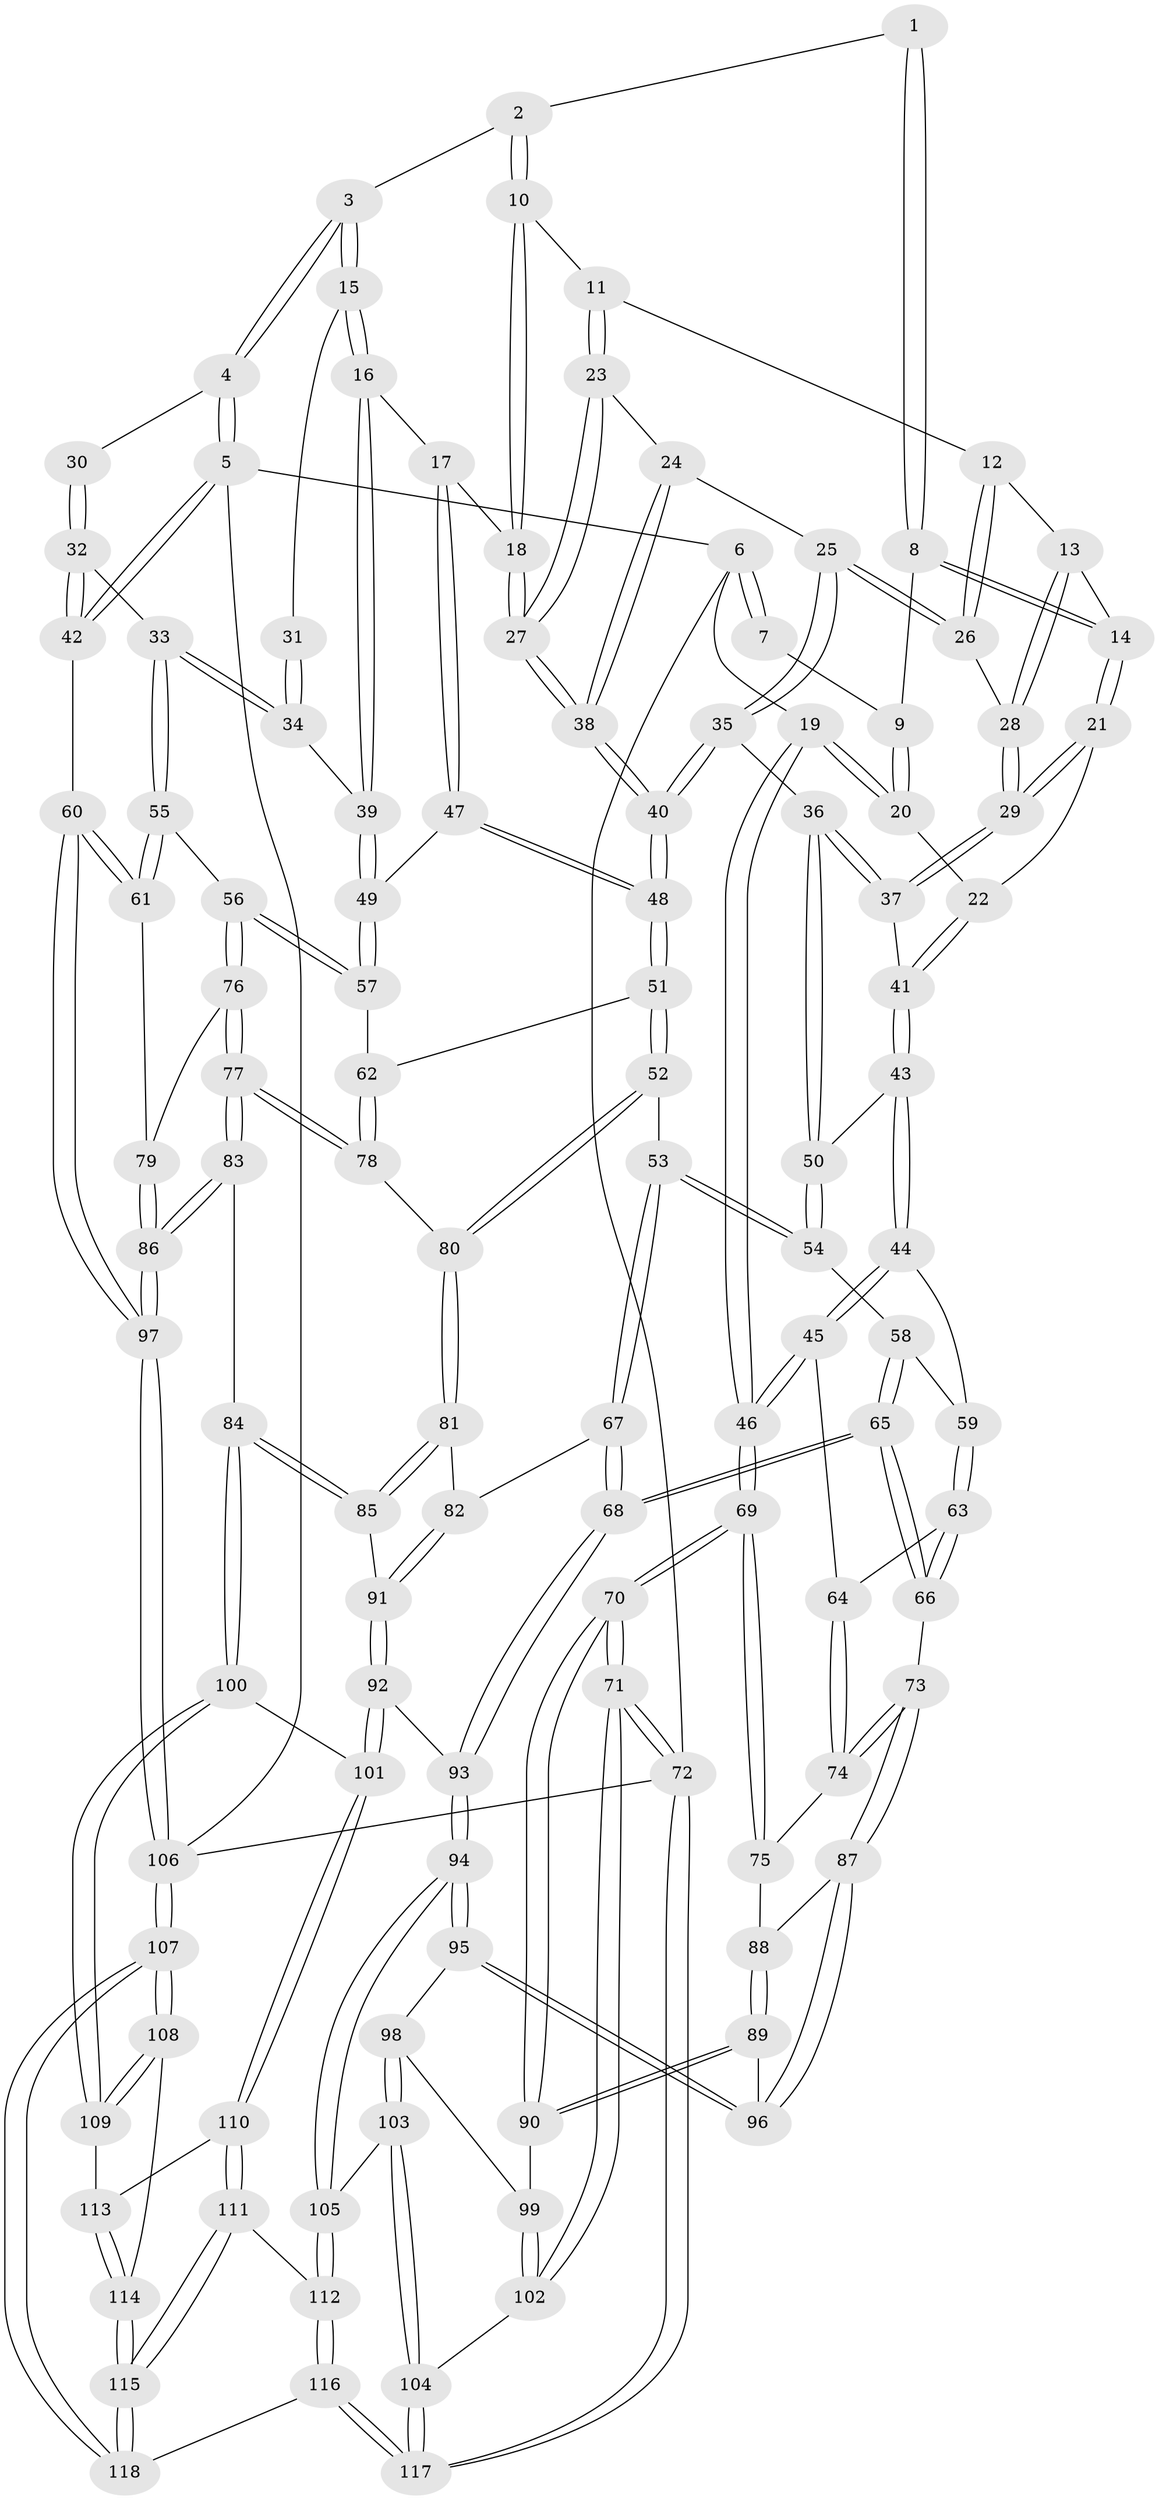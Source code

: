 // Generated by graph-tools (version 1.1) at 2025/11/02/27/25 16:11:58]
// undirected, 118 vertices, 292 edges
graph export_dot {
graph [start="1"]
  node [color=gray90,style=filled];
  1 [pos="+0.5581750531709018+0"];
  2 [pos="+0.5829190879236+0"];
  3 [pos="+0.7131663295778662+0"];
  4 [pos="+1+0"];
  5 [pos="+1+0"];
  6 [pos="+0+0"];
  7 [pos="+0.3279999807123948+0"];
  8 [pos="+0.30372563971854727+0.07638120530917816"];
  9 [pos="+0.3031760889201904+0.07608334363255038"];
  10 [pos="+0.548053089758288+0"];
  11 [pos="+0.48758586060994236+0.039324519568185966"];
  12 [pos="+0.4648882233932967+0.051790012650032434"];
  13 [pos="+0.3680752228395614+0.10237726816609172"];
  14 [pos="+0.30468825535416555+0.0772177819611103"];
  15 [pos="+0.7720459305727979+0.09979088651896587"];
  16 [pos="+0.757739507496031+0.16111309592559273"];
  17 [pos="+0.6370261434788009+0.21183619462348244"];
  18 [pos="+0.6207598278674721+0.21053173074622902"];
  19 [pos="+0+0"];
  20 [pos="+0.06120011043763207+0.06627699862031373"];
  21 [pos="+0.2908899790983757+0.16951432605358435"];
  22 [pos="+0.21669802449727615+0.18420818239230097"];
  23 [pos="+0.4947487638031059+0.13540247818486278"];
  24 [pos="+0.4598605706416826+0.1852869596032475"];
  25 [pos="+0.44115302450242755+0.19391488151094546"];
  26 [pos="+0.403561072791214+0.18370638386411597"];
  27 [pos="+0.5938225594112584+0.21890062251517328"];
  28 [pos="+0.3686750641869484+0.1761750252195035"];
  29 [pos="+0.3456855795805079+0.2007345847587719"];
  30 [pos="+0.9290147204619308+0.12189044571840389"];
  31 [pos="+0.8821376537156831+0.12267505988381447"];
  32 [pos="+1+0.3007327986593342"];
  33 [pos="+0.9546590773421596+0.32646132383776194"];
  34 [pos="+0.9471323658831193+0.3245046687721082"];
  35 [pos="+0.4083936083926307+0.3497114000804766"];
  36 [pos="+0.3592560624945218+0.33911905969930817"];
  37 [pos="+0.3295325005036295+0.2941019949767036"];
  38 [pos="+0.533905792918686+0.28901344612666685"];
  39 [pos="+0.8334329730167754+0.30449279883386143"];
  40 [pos="+0.4914154298281419+0.3921211794577055"];
  41 [pos="+0.2550954957237484+0.2667775954216592"];
  42 [pos="+1+0.30169110611389943"];
  43 [pos="+0.15947946581671+0.32256025542595507"];
  44 [pos="+0.06069658428560379+0.3370977144483596"];
  45 [pos="+0+0.29119982554691365"];
  46 [pos="+0+0.21420768420691125"];
  47 [pos="+0.6854972739749596+0.38129110141429423"];
  48 [pos="+0.4964167161731624+0.40054119165019675"];
  49 [pos="+0.7292013530357101+0.39558830331520173"];
  50 [pos="+0.2924432083792251+0.39863554337705925"];
  51 [pos="+0.4924912995629394+0.4940433971158848"];
  52 [pos="+0.4873226614303839+0.5130866062067361"];
  53 [pos="+0.32068551186246813+0.547979011956275"];
  54 [pos="+0.2806022599588145+0.4207242955616275"];
  55 [pos="+0.9173094303502428+0.44066416662232616"];
  56 [pos="+0.8335112736873658+0.5241326574098223"];
  57 [pos="+0.7405126981973622+0.4671041044870829"];
  58 [pos="+0.1829824134466022+0.45422678742444467"];
  59 [pos="+0.17475989752226062+0.44915875380372133"];
  60 [pos="+1+0.7131279407331665"];
  61 [pos="+1+0.6262437537625818"];
  62 [pos="+0.7073836358427685+0.510432123561579"];
  63 [pos="+0.09381334886114664+0.5200532414461513"];
  64 [pos="+0.09068657250142478+0.5186214404430312"];
  65 [pos="+0.20415369490723662+0.6216946906323583"];
  66 [pos="+0.1862001748970221+0.6249504043899657"];
  67 [pos="+0.2579291192766685+0.6187844382847019"];
  68 [pos="+0.23956191566483181+0.6311916965327627"];
  69 [pos="+0+0.526858370094503"];
  70 [pos="+0+0.7863097348389266"];
  71 [pos="+0+0.9215619983910436"];
  72 [pos="+0+1"];
  73 [pos="+0.1851444615445958+0.6254812397106205"];
  74 [pos="+0.028702343790378507+0.5735672307123795"];
  75 [pos="+0+0.5800272738179929"];
  76 [pos="+0.854710000872417+0.5866920291632743"];
  77 [pos="+0.7062925312342933+0.6565386770636792"];
  78 [pos="+0.6907856522927248+0.5778621087799463"];
  79 [pos="+0.8641830133793446+0.5934018700277168"];
  80 [pos="+0.49748087377986405+0.545053917094397"];
  81 [pos="+0.5014239209634439+0.59501673121582"];
  82 [pos="+0.4391716830265734+0.6606583972710243"];
  83 [pos="+0.6712038941072714+0.7481176675162714"];
  84 [pos="+0.6537741073567824+0.7521666317683654"];
  85 [pos="+0.588438260702816+0.6948246324341071"];
  86 [pos="+0.8119293813924284+0.817289765686912"];
  87 [pos="+0.1384352920903577+0.6660870000505412"];
  88 [pos="+0+0.5826644681724169"];
  89 [pos="+0.0726362686867713+0.7140810104669914"];
  90 [pos="+0.017864216406315643+0.7575285186576387"];
  91 [pos="+0.4094556066037837+0.7541503318491363"];
  92 [pos="+0.39155153466871234+0.7897790344494626"];
  93 [pos="+0.3024912280344123+0.789566534354791"];
  94 [pos="+0.25479968331880926+0.8509193767061572"];
  95 [pos="+0.1293413023817676+0.776031857957517"];
  96 [pos="+0.10497749646322448+0.7066262385466912"];
  97 [pos="+1+1"];
  98 [pos="+0.08218824740870259+0.8378364444173433"];
  99 [pos="+0.06151339123254641+0.8338859174242415"];
  100 [pos="+0.6446000907784886+0.7630875021307121"];
  101 [pos="+0.4325509752141614+0.8217207463473533"];
  102 [pos="+0.02100394041472266+0.8667232843920993"];
  103 [pos="+0.11980638623917565+0.8867488196575506"];
  104 [pos="+0.07773360917684875+0.946608492569415"];
  105 [pos="+0.24771184941928154+0.8734314188550645"];
  106 [pos="+1+1"];
  107 [pos="+1+1"];
  108 [pos="+0.6212462742259794+0.888278488879068"];
  109 [pos="+0.6197774552822725+0.8509042448469973"];
  110 [pos="+0.4383776992070336+0.8431323841593739"];
  111 [pos="+0.4185416192458705+0.9554022531530825"];
  112 [pos="+0.2573248815209277+0.9293554375569008"];
  113 [pos="+0.5136452062739125+0.8967100121931172"];
  114 [pos="+0.5351732406079106+1"];
  115 [pos="+0.5072679702143281+1"];
  116 [pos="+0.18061382985959937+1"];
  117 [pos="+0+1"];
  118 [pos="+0.5161752472224207+1"];
  1 -- 2;
  1 -- 8;
  1 -- 8;
  2 -- 3;
  2 -- 10;
  2 -- 10;
  3 -- 4;
  3 -- 4;
  3 -- 15;
  3 -- 15;
  4 -- 5;
  4 -- 5;
  4 -- 30;
  5 -- 6;
  5 -- 42;
  5 -- 42;
  5 -- 106;
  6 -- 7;
  6 -- 7;
  6 -- 19;
  6 -- 72;
  7 -- 9;
  8 -- 9;
  8 -- 14;
  8 -- 14;
  9 -- 20;
  9 -- 20;
  10 -- 11;
  10 -- 18;
  10 -- 18;
  11 -- 12;
  11 -- 23;
  11 -- 23;
  12 -- 13;
  12 -- 26;
  12 -- 26;
  13 -- 14;
  13 -- 28;
  13 -- 28;
  14 -- 21;
  14 -- 21;
  15 -- 16;
  15 -- 16;
  15 -- 31;
  16 -- 17;
  16 -- 39;
  16 -- 39;
  17 -- 18;
  17 -- 47;
  17 -- 47;
  18 -- 27;
  18 -- 27;
  19 -- 20;
  19 -- 20;
  19 -- 46;
  19 -- 46;
  20 -- 22;
  21 -- 22;
  21 -- 29;
  21 -- 29;
  22 -- 41;
  22 -- 41;
  23 -- 24;
  23 -- 27;
  23 -- 27;
  24 -- 25;
  24 -- 38;
  24 -- 38;
  25 -- 26;
  25 -- 26;
  25 -- 35;
  25 -- 35;
  26 -- 28;
  27 -- 38;
  27 -- 38;
  28 -- 29;
  28 -- 29;
  29 -- 37;
  29 -- 37;
  30 -- 32;
  30 -- 32;
  31 -- 34;
  31 -- 34;
  32 -- 33;
  32 -- 42;
  32 -- 42;
  33 -- 34;
  33 -- 34;
  33 -- 55;
  33 -- 55;
  34 -- 39;
  35 -- 36;
  35 -- 40;
  35 -- 40;
  36 -- 37;
  36 -- 37;
  36 -- 50;
  36 -- 50;
  37 -- 41;
  38 -- 40;
  38 -- 40;
  39 -- 49;
  39 -- 49;
  40 -- 48;
  40 -- 48;
  41 -- 43;
  41 -- 43;
  42 -- 60;
  43 -- 44;
  43 -- 44;
  43 -- 50;
  44 -- 45;
  44 -- 45;
  44 -- 59;
  45 -- 46;
  45 -- 46;
  45 -- 64;
  46 -- 69;
  46 -- 69;
  47 -- 48;
  47 -- 48;
  47 -- 49;
  48 -- 51;
  48 -- 51;
  49 -- 57;
  49 -- 57;
  50 -- 54;
  50 -- 54;
  51 -- 52;
  51 -- 52;
  51 -- 62;
  52 -- 53;
  52 -- 80;
  52 -- 80;
  53 -- 54;
  53 -- 54;
  53 -- 67;
  53 -- 67;
  54 -- 58;
  55 -- 56;
  55 -- 61;
  55 -- 61;
  56 -- 57;
  56 -- 57;
  56 -- 76;
  56 -- 76;
  57 -- 62;
  58 -- 59;
  58 -- 65;
  58 -- 65;
  59 -- 63;
  59 -- 63;
  60 -- 61;
  60 -- 61;
  60 -- 97;
  60 -- 97;
  61 -- 79;
  62 -- 78;
  62 -- 78;
  63 -- 64;
  63 -- 66;
  63 -- 66;
  64 -- 74;
  64 -- 74;
  65 -- 66;
  65 -- 66;
  65 -- 68;
  65 -- 68;
  66 -- 73;
  67 -- 68;
  67 -- 68;
  67 -- 82;
  68 -- 93;
  68 -- 93;
  69 -- 70;
  69 -- 70;
  69 -- 75;
  69 -- 75;
  70 -- 71;
  70 -- 71;
  70 -- 90;
  70 -- 90;
  71 -- 72;
  71 -- 72;
  71 -- 102;
  71 -- 102;
  72 -- 117;
  72 -- 117;
  72 -- 106;
  73 -- 74;
  73 -- 74;
  73 -- 87;
  73 -- 87;
  74 -- 75;
  75 -- 88;
  76 -- 77;
  76 -- 77;
  76 -- 79;
  77 -- 78;
  77 -- 78;
  77 -- 83;
  77 -- 83;
  78 -- 80;
  79 -- 86;
  79 -- 86;
  80 -- 81;
  80 -- 81;
  81 -- 82;
  81 -- 85;
  81 -- 85;
  82 -- 91;
  82 -- 91;
  83 -- 84;
  83 -- 86;
  83 -- 86;
  84 -- 85;
  84 -- 85;
  84 -- 100;
  84 -- 100;
  85 -- 91;
  86 -- 97;
  86 -- 97;
  87 -- 88;
  87 -- 96;
  87 -- 96;
  88 -- 89;
  88 -- 89;
  89 -- 90;
  89 -- 90;
  89 -- 96;
  90 -- 99;
  91 -- 92;
  91 -- 92;
  92 -- 93;
  92 -- 101;
  92 -- 101;
  93 -- 94;
  93 -- 94;
  94 -- 95;
  94 -- 95;
  94 -- 105;
  94 -- 105;
  95 -- 96;
  95 -- 96;
  95 -- 98;
  97 -- 106;
  97 -- 106;
  98 -- 99;
  98 -- 103;
  98 -- 103;
  99 -- 102;
  99 -- 102;
  100 -- 101;
  100 -- 109;
  100 -- 109;
  101 -- 110;
  101 -- 110;
  102 -- 104;
  103 -- 104;
  103 -- 104;
  103 -- 105;
  104 -- 117;
  104 -- 117;
  105 -- 112;
  105 -- 112;
  106 -- 107;
  106 -- 107;
  107 -- 108;
  107 -- 108;
  107 -- 118;
  107 -- 118;
  108 -- 109;
  108 -- 109;
  108 -- 114;
  109 -- 113;
  110 -- 111;
  110 -- 111;
  110 -- 113;
  111 -- 112;
  111 -- 115;
  111 -- 115;
  112 -- 116;
  112 -- 116;
  113 -- 114;
  113 -- 114;
  114 -- 115;
  114 -- 115;
  115 -- 118;
  115 -- 118;
  116 -- 117;
  116 -- 117;
  116 -- 118;
}
